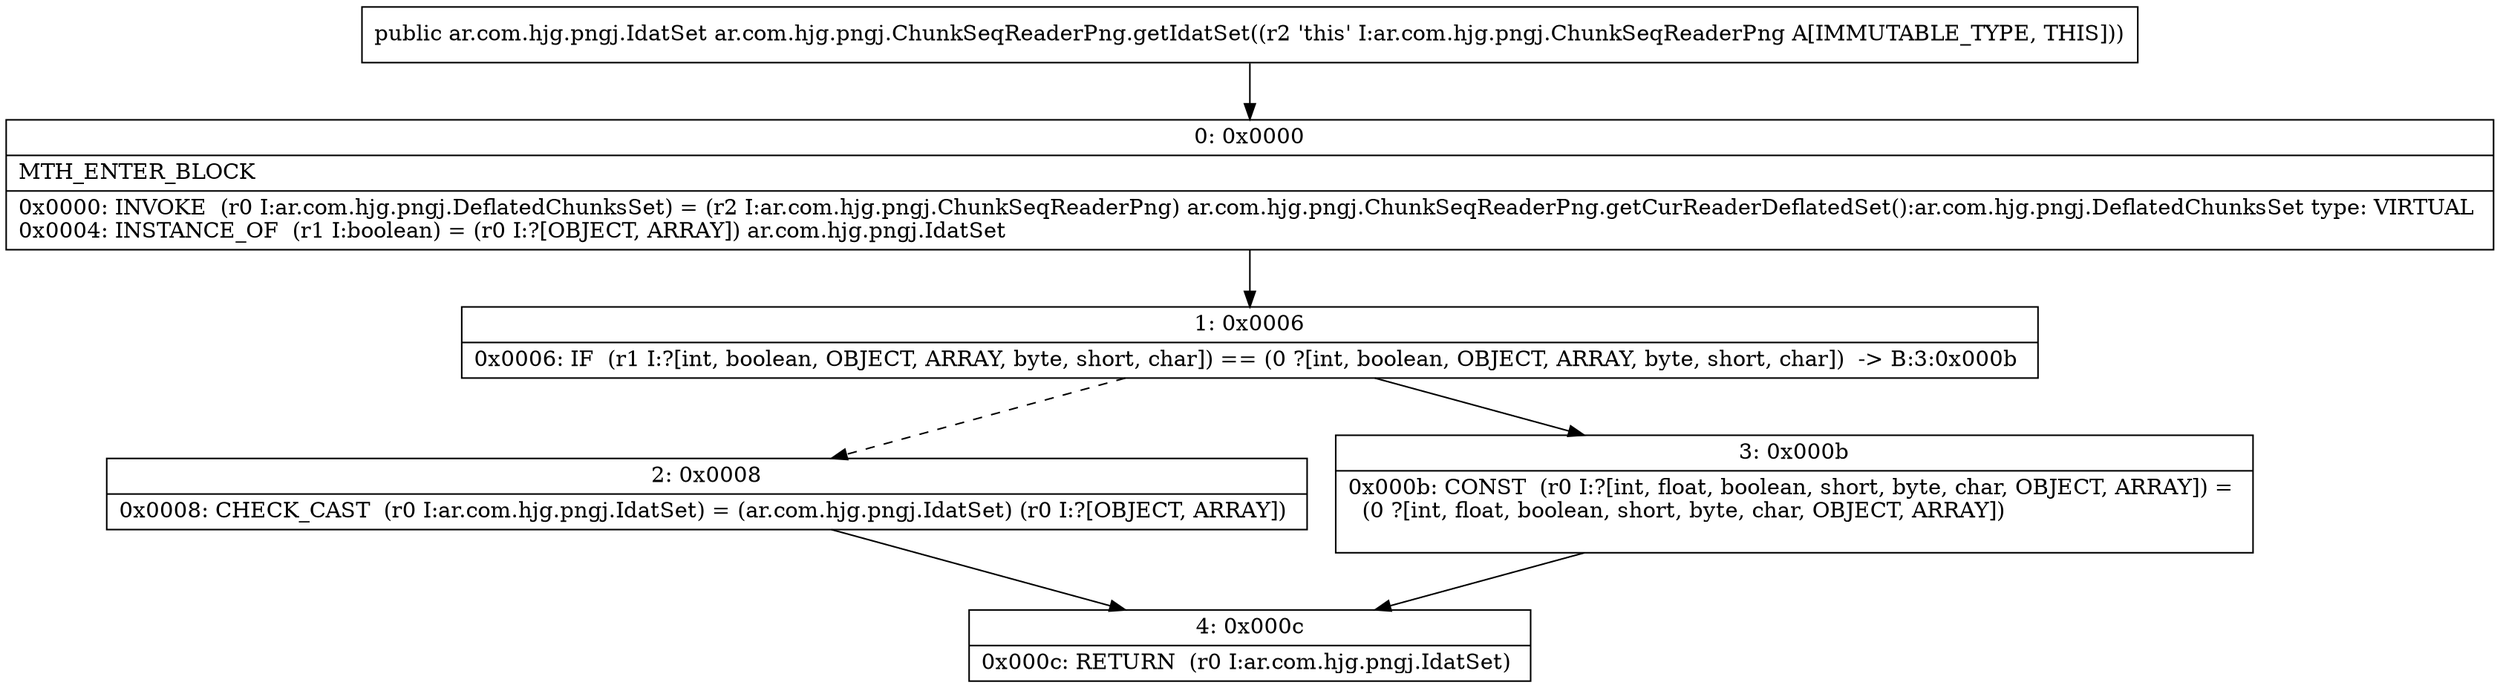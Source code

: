 digraph "CFG forar.com.hjg.pngj.ChunkSeqReaderPng.getIdatSet()Lar\/com\/hjg\/pngj\/IdatSet;" {
Node_0 [shape=record,label="{0\:\ 0x0000|MTH_ENTER_BLOCK\l|0x0000: INVOKE  (r0 I:ar.com.hjg.pngj.DeflatedChunksSet) = (r2 I:ar.com.hjg.pngj.ChunkSeqReaderPng) ar.com.hjg.pngj.ChunkSeqReaderPng.getCurReaderDeflatedSet():ar.com.hjg.pngj.DeflatedChunksSet type: VIRTUAL \l0x0004: INSTANCE_OF  (r1 I:boolean) = (r0 I:?[OBJECT, ARRAY]) ar.com.hjg.pngj.IdatSet \l}"];
Node_1 [shape=record,label="{1\:\ 0x0006|0x0006: IF  (r1 I:?[int, boolean, OBJECT, ARRAY, byte, short, char]) == (0 ?[int, boolean, OBJECT, ARRAY, byte, short, char])  \-\> B:3:0x000b \l}"];
Node_2 [shape=record,label="{2\:\ 0x0008|0x0008: CHECK_CAST  (r0 I:ar.com.hjg.pngj.IdatSet) = (ar.com.hjg.pngj.IdatSet) (r0 I:?[OBJECT, ARRAY]) \l}"];
Node_3 [shape=record,label="{3\:\ 0x000b|0x000b: CONST  (r0 I:?[int, float, boolean, short, byte, char, OBJECT, ARRAY]) = \l  (0 ?[int, float, boolean, short, byte, char, OBJECT, ARRAY])\l \l}"];
Node_4 [shape=record,label="{4\:\ 0x000c|0x000c: RETURN  (r0 I:ar.com.hjg.pngj.IdatSet) \l}"];
MethodNode[shape=record,label="{public ar.com.hjg.pngj.IdatSet ar.com.hjg.pngj.ChunkSeqReaderPng.getIdatSet((r2 'this' I:ar.com.hjg.pngj.ChunkSeqReaderPng A[IMMUTABLE_TYPE, THIS])) }"];
MethodNode -> Node_0;
Node_0 -> Node_1;
Node_1 -> Node_2[style=dashed];
Node_1 -> Node_3;
Node_2 -> Node_4;
Node_3 -> Node_4;
}

